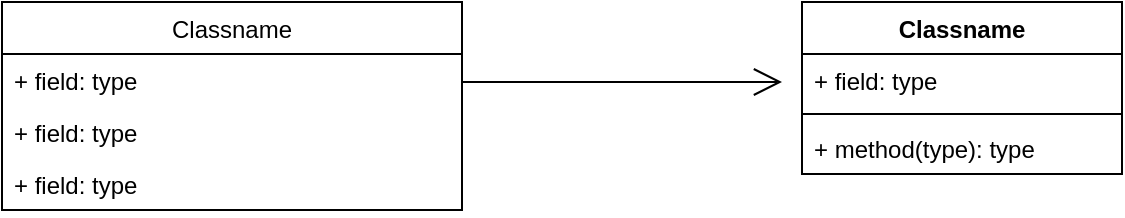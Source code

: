 <mxfile version="17.1.1" type="github">
  <diagram id="B1hGQCedygyW9ledmlyq" name="Page-1">
    <mxGraphModel dx="1111" dy="649" grid="1" gridSize="10" guides="1" tooltips="1" connect="1" arrows="1" fold="1" page="1" pageScale="1" pageWidth="827" pageHeight="1169" math="0" shadow="0">
      <root>
        <mxCell id="0" />
        <mxCell id="1" parent="0" />
        <mxCell id="2KtbEX5rF3vp-rSiU5cH-1" value="Classname" style="swimlane;fontStyle=0;childLayout=stackLayout;horizontal=1;startSize=26;fillColor=none;horizontalStack=0;resizeParent=1;resizeParentMax=0;resizeLast=0;collapsible=1;marginBottom=0;" vertex="1" parent="1">
          <mxGeometry x="150" y="140" width="230" height="104" as="geometry" />
        </mxCell>
        <mxCell id="2KtbEX5rF3vp-rSiU5cH-2" value="+ field: type" style="text;strokeColor=none;fillColor=none;align=left;verticalAlign=top;spacingLeft=4;spacingRight=4;overflow=hidden;rotatable=0;points=[[0,0.5],[1,0.5]];portConstraint=eastwest;" vertex="1" parent="2KtbEX5rF3vp-rSiU5cH-1">
          <mxGeometry y="26" width="230" height="26" as="geometry" />
        </mxCell>
        <mxCell id="2KtbEX5rF3vp-rSiU5cH-3" value="+ field: type" style="text;strokeColor=none;fillColor=none;align=left;verticalAlign=top;spacingLeft=4;spacingRight=4;overflow=hidden;rotatable=0;points=[[0,0.5],[1,0.5]];portConstraint=eastwest;" vertex="1" parent="2KtbEX5rF3vp-rSiU5cH-1">
          <mxGeometry y="52" width="230" height="26" as="geometry" />
        </mxCell>
        <mxCell id="2KtbEX5rF3vp-rSiU5cH-4" value="+ field: type" style="text;strokeColor=none;fillColor=none;align=left;verticalAlign=top;spacingLeft=4;spacingRight=4;overflow=hidden;rotatable=0;points=[[0,0.5],[1,0.5]];portConstraint=eastwest;" vertex="1" parent="2KtbEX5rF3vp-rSiU5cH-1">
          <mxGeometry y="78" width="230" height="26" as="geometry" />
        </mxCell>
        <mxCell id="2KtbEX5rF3vp-rSiU5cH-5" value="" style="endArrow=open;endFill=1;endSize=12;html=1;rounded=0;" edge="1" parent="1">
          <mxGeometry width="160" relative="1" as="geometry">
            <mxPoint x="380" y="180" as="sourcePoint" />
            <mxPoint x="540" y="180" as="targetPoint" />
          </mxGeometry>
        </mxCell>
        <mxCell id="2KtbEX5rF3vp-rSiU5cH-6" value="Classname" style="swimlane;fontStyle=1;align=center;verticalAlign=top;childLayout=stackLayout;horizontal=1;startSize=26;horizontalStack=0;resizeParent=1;resizeParentMax=0;resizeLast=0;collapsible=1;marginBottom=0;" vertex="1" parent="1">
          <mxGeometry x="550" y="140" width="160" height="86" as="geometry" />
        </mxCell>
        <mxCell id="2KtbEX5rF3vp-rSiU5cH-7" value="+ field: type" style="text;strokeColor=none;fillColor=none;align=left;verticalAlign=top;spacingLeft=4;spacingRight=4;overflow=hidden;rotatable=0;points=[[0,0.5],[1,0.5]];portConstraint=eastwest;" vertex="1" parent="2KtbEX5rF3vp-rSiU5cH-6">
          <mxGeometry y="26" width="160" height="26" as="geometry" />
        </mxCell>
        <mxCell id="2KtbEX5rF3vp-rSiU5cH-8" value="" style="line;strokeWidth=1;fillColor=none;align=left;verticalAlign=middle;spacingTop=-1;spacingLeft=3;spacingRight=3;rotatable=0;labelPosition=right;points=[];portConstraint=eastwest;" vertex="1" parent="2KtbEX5rF3vp-rSiU5cH-6">
          <mxGeometry y="52" width="160" height="8" as="geometry" />
        </mxCell>
        <mxCell id="2KtbEX5rF3vp-rSiU5cH-9" value="+ method(type): type" style="text;strokeColor=none;fillColor=none;align=left;verticalAlign=top;spacingLeft=4;spacingRight=4;overflow=hidden;rotatable=0;points=[[0,0.5],[1,0.5]];portConstraint=eastwest;" vertex="1" parent="2KtbEX5rF3vp-rSiU5cH-6">
          <mxGeometry y="60" width="160" height="26" as="geometry" />
        </mxCell>
      </root>
    </mxGraphModel>
  </diagram>
</mxfile>
